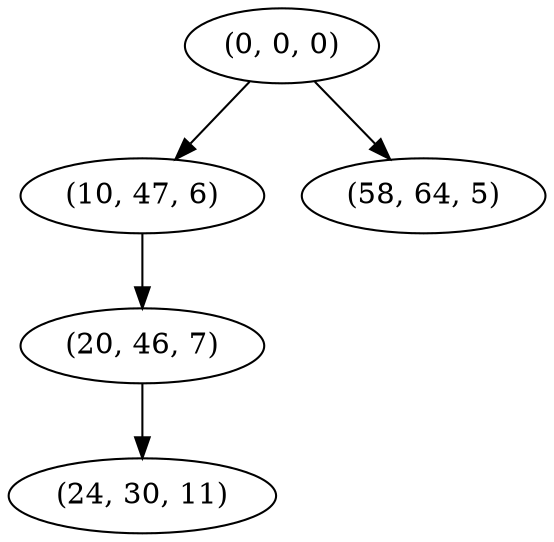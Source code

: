 digraph tree {
    "(0, 0, 0)";
    "(10, 47, 6)";
    "(20, 46, 7)";
    "(24, 30, 11)";
    "(58, 64, 5)";
    "(0, 0, 0)" -> "(10, 47, 6)";
    "(0, 0, 0)" -> "(58, 64, 5)";
    "(10, 47, 6)" -> "(20, 46, 7)";
    "(20, 46, 7)" -> "(24, 30, 11)";
}
